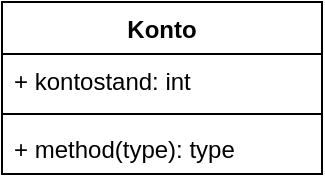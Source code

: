<mxfile>
    <diagram id="uNaGpB15sUICcPz5rFWR" name="Konto">
        <mxGraphModel dx="445" dy="530" grid="1" gridSize="10" guides="1" tooltips="1" connect="1" arrows="1" fold="1" page="1" pageScale="1" pageWidth="827" pageHeight="1169" math="0" shadow="0">
            <root>
                <mxCell id="0"/>
                <mxCell id="1" parent="0"/>
                <mxCell id="LDDo30LrWCA-9nFrlS3M-1" value="Konto" style="swimlane;fontStyle=1;align=center;verticalAlign=top;childLayout=stackLayout;horizontal=1;startSize=26;horizontalStack=0;resizeParent=1;resizeParentMax=0;resizeLast=0;collapsible=1;marginBottom=0;" vertex="1" parent="1">
                    <mxGeometry x="40" y="80" width="160" height="86" as="geometry"/>
                </mxCell>
                <mxCell id="LDDo30LrWCA-9nFrlS3M-2" value="+ kontostand: int" style="text;strokeColor=none;fillColor=none;align=left;verticalAlign=top;spacingLeft=4;spacingRight=4;overflow=hidden;rotatable=0;points=[[0,0.5],[1,0.5]];portConstraint=eastwest;" vertex="1" parent="LDDo30LrWCA-9nFrlS3M-1">
                    <mxGeometry y="26" width="160" height="26" as="geometry"/>
                </mxCell>
                <mxCell id="LDDo30LrWCA-9nFrlS3M-3" value="" style="line;strokeWidth=1;fillColor=none;align=left;verticalAlign=middle;spacingTop=-1;spacingLeft=3;spacingRight=3;rotatable=0;labelPosition=right;points=[];portConstraint=eastwest;strokeColor=inherit;" vertex="1" parent="LDDo30LrWCA-9nFrlS3M-1">
                    <mxGeometry y="52" width="160" height="8" as="geometry"/>
                </mxCell>
                <mxCell id="LDDo30LrWCA-9nFrlS3M-4" value="+ method(type): type" style="text;strokeColor=none;fillColor=none;align=left;verticalAlign=top;spacingLeft=4;spacingRight=4;overflow=hidden;rotatable=0;points=[[0,0.5],[1,0.5]];portConstraint=eastwest;" vertex="1" parent="LDDo30LrWCA-9nFrlS3M-1">
                    <mxGeometry y="60" width="160" height="26" as="geometry"/>
                </mxCell>
            </root>
        </mxGraphModel>
    </diagram>
    <diagram id="kro2jpJQ81qLvWp2RoJH" name="App + Konto">
        <mxGraphModel dx="445" dy="530" grid="1" gridSize="10" guides="1" tooltips="1" connect="1" arrows="1" fold="1" page="1" pageScale="1" pageWidth="827" pageHeight="1169" math="0" shadow="0">
            <root>
                <mxCell id="0"/>
                <mxCell id="1" parent="0"/>
                <mxCell id="ubJFswYlHDNFv8tin16W-1" value="Konto" style="swimlane;fontStyle=1;align=center;verticalAlign=top;childLayout=stackLayout;horizontal=1;startSize=26;horizontalStack=0;resizeParent=1;resizeParentMax=0;resizeLast=0;collapsible=1;marginBottom=0;" vertex="1" parent="1">
                    <mxGeometry x="280" y="80" width="160" height="86" as="geometry"/>
                </mxCell>
                <mxCell id="ubJFswYlHDNFv8tin16W-2" value="+ kontostand: int" style="text;strokeColor=none;fillColor=none;align=left;verticalAlign=top;spacingLeft=4;spacingRight=4;overflow=hidden;rotatable=0;points=[[0,0.5],[1,0.5]];portConstraint=eastwest;" vertex="1" parent="ubJFswYlHDNFv8tin16W-1">
                    <mxGeometry y="26" width="160" height="26" as="geometry"/>
                </mxCell>
                <mxCell id="ubJFswYlHDNFv8tin16W-3" value="" style="line;strokeWidth=1;fillColor=none;align=left;verticalAlign=middle;spacingTop=-1;spacingLeft=3;spacingRight=3;rotatable=0;labelPosition=right;points=[];portConstraint=eastwest;strokeColor=inherit;" vertex="1" parent="ubJFswYlHDNFv8tin16W-1">
                    <mxGeometry y="52" width="160" height="8" as="geometry"/>
                </mxCell>
                <mxCell id="ubJFswYlHDNFv8tin16W-4" value="+ method(type): type" style="text;strokeColor=none;fillColor=none;align=left;verticalAlign=top;spacingLeft=4;spacingRight=4;overflow=hidden;rotatable=0;points=[[0,0.5],[1,0.5]];portConstraint=eastwest;" vertex="1" parent="ubJFswYlHDNFv8tin16W-1">
                    <mxGeometry y="60" width="160" height="26" as="geometry"/>
                </mxCell>
                <mxCell id="ubJFswYlHDNFv8tin16W-5" value="App" style="swimlane;fontStyle=1;align=center;verticalAlign=top;childLayout=stackLayout;horizontal=1;startSize=26;horizontalStack=0;resizeParent=1;resizeParentMax=0;resizeLast=0;collapsible=1;marginBottom=0;" vertex="1" parent="1">
                    <mxGeometry x="30" y="80" width="160" height="86" as="geometry"/>
                </mxCell>
                <mxCell id="ubJFswYlHDNFv8tin16W-6" value="+ main: String" style="text;strokeColor=none;fillColor=none;align=left;verticalAlign=top;spacingLeft=4;spacingRight=4;overflow=hidden;rotatable=0;points=[[0,0.5],[1,0.5]];portConstraint=eastwest;" vertex="1" parent="ubJFswYlHDNFv8tin16W-5">
                    <mxGeometry y="26" width="160" height="26" as="geometry"/>
                </mxCell>
                <mxCell id="ubJFswYlHDNFv8tin16W-7" value="" style="line;strokeWidth=1;fillColor=none;align=left;verticalAlign=middle;spacingTop=-1;spacingLeft=3;spacingRight=3;rotatable=0;labelPosition=right;points=[];portConstraint=eastwest;strokeColor=inherit;" vertex="1" parent="ubJFswYlHDNFv8tin16W-5">
                    <mxGeometry y="52" width="160" height="8" as="geometry"/>
                </mxCell>
                <mxCell id="ubJFswYlHDNFv8tin16W-8" value="+ method(type): type" style="text;strokeColor=none;fillColor=none;align=left;verticalAlign=top;spacingLeft=4;spacingRight=4;overflow=hidden;rotatable=0;points=[[0,0.5],[1,0.5]];portConstraint=eastwest;" vertex="1" parent="ubJFswYlHDNFv8tin16W-5">
                    <mxGeometry y="60" width="160" height="26" as="geometry"/>
                </mxCell>
            </root>
        </mxGraphModel>
    </diagram>
</mxfile>